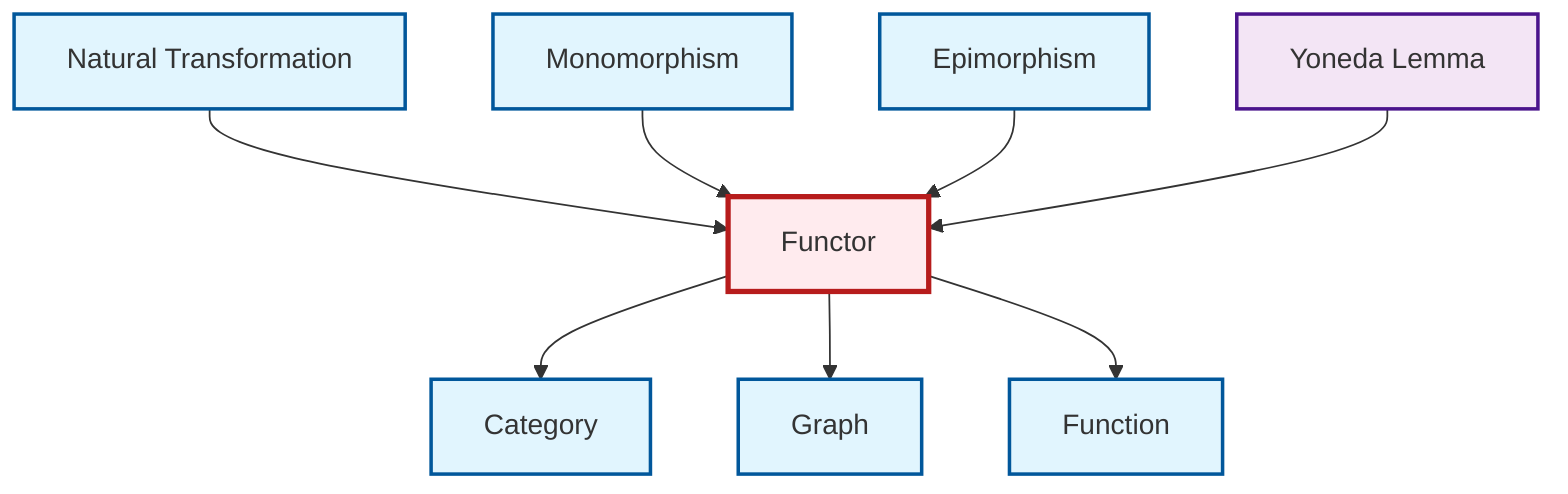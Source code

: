 graph TD
    classDef definition fill:#e1f5fe,stroke:#01579b,stroke-width:2px
    classDef theorem fill:#f3e5f5,stroke:#4a148c,stroke-width:2px
    classDef axiom fill:#fff3e0,stroke:#e65100,stroke-width:2px
    classDef example fill:#e8f5e9,stroke:#1b5e20,stroke-width:2px
    classDef current fill:#ffebee,stroke:#b71c1c,stroke-width:3px
    def-natural-transformation["Natural Transformation"]:::definition
    def-function["Function"]:::definition
    def-category["Category"]:::definition
    thm-yoneda["Yoneda Lemma"]:::theorem
    def-monomorphism["Monomorphism"]:::definition
    def-epimorphism["Epimorphism"]:::definition
    def-functor["Functor"]:::definition
    def-graph["Graph"]:::definition
    def-natural-transformation --> def-functor
    def-monomorphism --> def-functor
    def-functor --> def-category
    def-functor --> def-graph
    def-functor --> def-function
    def-epimorphism --> def-functor
    thm-yoneda --> def-functor
    class def-functor current